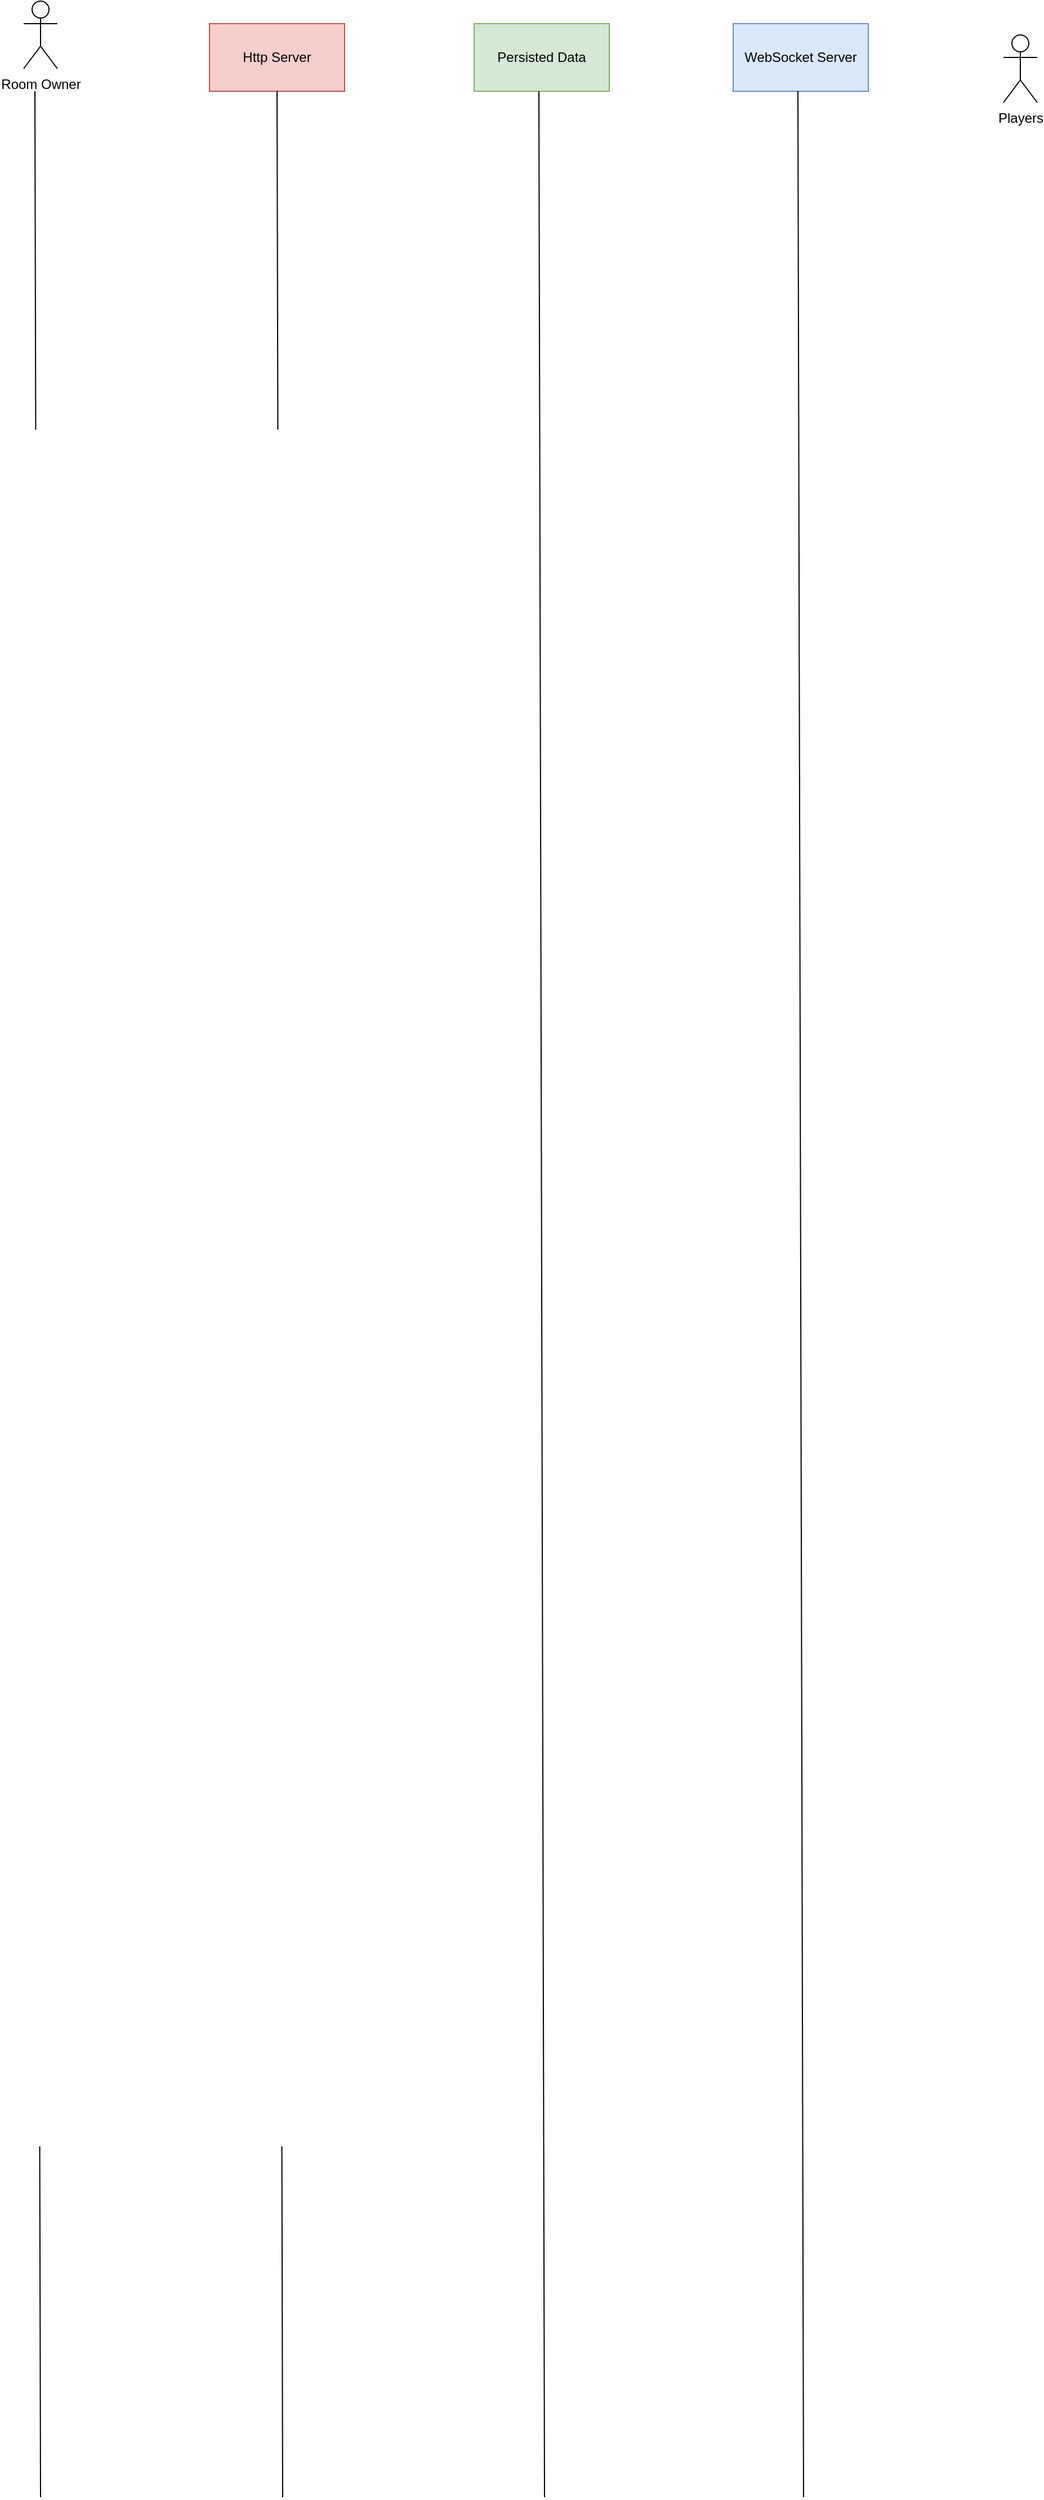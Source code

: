 <mxfile version="15.0.2" type="github">
  <diagram id="PQ9QEShcIzSI59_LjxII" name="Page-1">
    <mxGraphModel dx="946" dy="474" grid="1" gridSize="10" guides="1" tooltips="1" connect="1" arrows="1" fold="1" page="1" pageScale="1" pageWidth="827" pageHeight="1169" math="0" shadow="0">
      <root>
        <mxCell id="0" />
        <mxCell id="1" parent="0" />
        <mxCell id="2NKIUHscp2k17xWDX_88-2" value="Room Owner" style="shape=umlActor;verticalLabelPosition=bottom;verticalAlign=top;html=1;" parent="1" vertex="1">
          <mxGeometry x="40" y="70" width="30" height="60" as="geometry" />
        </mxCell>
        <mxCell id="2NKIUHscp2k17xWDX_88-5" value="Players" style="shape=umlActor;verticalLabelPosition=bottom;verticalAlign=top;html=1;" parent="1" vertex="1">
          <mxGeometry x="910" y="100" width="30" height="60" as="geometry" />
        </mxCell>
        <mxCell id="4C3PrXh24EiCoZ4Kap1v-1" value="WebSocket Server" style="rounded=0;whiteSpace=wrap;html=1;fillColor=#dae8fc;strokeColor=#6c8ebf;" vertex="1" parent="1">
          <mxGeometry x="670" y="90" width="120" height="60" as="geometry" />
        </mxCell>
        <mxCell id="4C3PrXh24EiCoZ4Kap1v-3" value="Http Server" style="rounded=0;whiteSpace=wrap;html=1;fillColor=#f8cecc;strokeColor=#b85450;" vertex="1" parent="1">
          <mxGeometry x="205" y="90" width="120" height="60" as="geometry" />
        </mxCell>
        <mxCell id="4C3PrXh24EiCoZ4Kap1v-4" value="Persisted Data" style="rounded=0;whiteSpace=wrap;html=1;fillColor=#d5e8d4;strokeColor=#82b366;" vertex="1" parent="1">
          <mxGeometry x="440" y="90" width="120" height="60" as="geometry" />
        </mxCell>
        <mxCell id="4C3PrXh24EiCoZ4Kap1v-5" value="" style="endArrow=none;html=1;entryX=0.5;entryY=1;entryDx=0;entryDy=0;" edge="1" parent="1" target="4C3PrXh24EiCoZ4Kap1v-3">
          <mxGeometry width="50" height="50" relative="1" as="geometry">
            <mxPoint x="270" y="2286" as="sourcePoint" />
            <mxPoint x="190" y="200" as="targetPoint" />
          </mxGeometry>
        </mxCell>
        <mxCell id="4C3PrXh24EiCoZ4Kap1v-6" value="" style="endArrow=none;html=1;entryX=0.5;entryY=1;entryDx=0;entryDy=0;" edge="1" parent="1">
          <mxGeometry width="50" height="50" relative="1" as="geometry">
            <mxPoint x="502.5" y="2286" as="sourcePoint" />
            <mxPoint x="497.5" y="150" as="targetPoint" />
          </mxGeometry>
        </mxCell>
        <mxCell id="4C3PrXh24EiCoZ4Kap1v-7" value="" style="endArrow=none;html=1;entryX=0.5;entryY=1;entryDx=0;entryDy=0;" edge="1" parent="1">
          <mxGeometry width="50" height="50" relative="1" as="geometry">
            <mxPoint x="732.5" y="2286" as="sourcePoint" />
            <mxPoint x="727.5" y="150" as="targetPoint" />
          </mxGeometry>
        </mxCell>
        <mxCell id="4C3PrXh24EiCoZ4Kap1v-8" value="" style="endArrow=none;html=1;entryX=0.5;entryY=1;entryDx=0;entryDy=0;" edge="1" parent="1">
          <mxGeometry width="50" height="50" relative="1" as="geometry">
            <mxPoint x="55" y="2286" as="sourcePoint" />
            <mxPoint x="50" y="150" as="targetPoint" />
          </mxGeometry>
        </mxCell>
      </root>
    </mxGraphModel>
  </diagram>
</mxfile>
